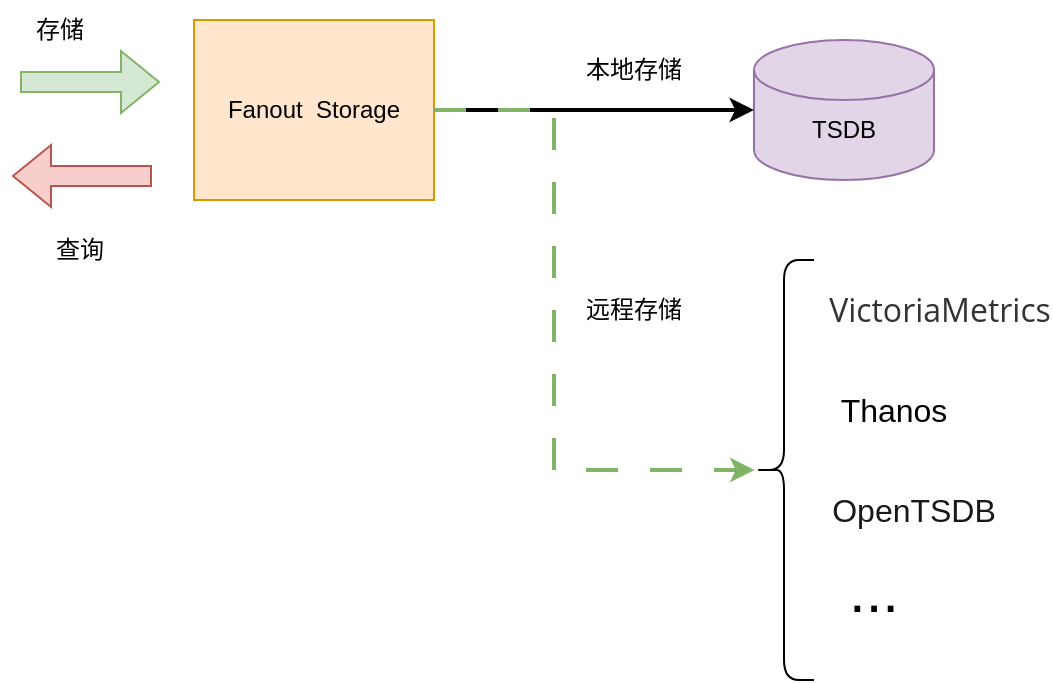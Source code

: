 <mxfile version="24.6.1" type="device">
  <diagram name="第 1 页" id="cBqW77Dssw-4biz7h0XZ">
    <mxGraphModel dx="1434" dy="769" grid="1" gridSize="10" guides="1" tooltips="1" connect="1" arrows="1" fold="1" page="1" pageScale="1" pageWidth="827" pageHeight="1169" math="0" shadow="0">
      <root>
        <mxCell id="0" />
        <mxCell id="1" parent="0" />
        <mxCell id="DJfyJOLDrTWqLZhOgYX6-3" value="Fanout&amp;nbsp; Storage" style="rounded=0;whiteSpace=wrap;html=1;fillColor=#ffe6cc;strokeColor=#d79b00;" vertex="1" parent="1">
          <mxGeometry x="200" y="230" width="120" height="90" as="geometry" />
        </mxCell>
        <mxCell id="DJfyJOLDrTWqLZhOgYX6-5" value="" style="shape=cylinder3;whiteSpace=wrap;html=1;boundedLbl=1;backgroundOutline=1;size=15;fillColor=#e1d5e7;strokeColor=#9673a6;" vertex="1" parent="1">
          <mxGeometry x="480" y="240" width="90" height="70" as="geometry" />
        </mxCell>
        <mxCell id="DJfyJOLDrTWqLZhOgYX6-6" style="edgeStyle=orthogonalEdgeStyle;rounded=0;orthogonalLoop=1;jettySize=auto;html=1;exitX=0.5;exitY=1;exitDx=0;exitDy=0;exitPerimeter=0;" edge="1" parent="1" source="DJfyJOLDrTWqLZhOgYX6-5" target="DJfyJOLDrTWqLZhOgYX6-5">
          <mxGeometry relative="1" as="geometry" />
        </mxCell>
        <mxCell id="DJfyJOLDrTWqLZhOgYX6-8" style="edgeStyle=orthogonalEdgeStyle;rounded=0;orthogonalLoop=1;jettySize=auto;html=1;exitX=1;exitY=0.5;exitDx=0;exitDy=0;entryX=0;entryY=0.5;entryDx=0;entryDy=0;entryPerimeter=0;strokeWidth=2;" edge="1" parent="1" source="DJfyJOLDrTWqLZhOgYX6-3" target="DJfyJOLDrTWqLZhOgYX6-5">
          <mxGeometry relative="1" as="geometry" />
        </mxCell>
        <mxCell id="DJfyJOLDrTWqLZhOgYX6-9" value="TSDB" style="text;html=1;align=center;verticalAlign=middle;whiteSpace=wrap;rounded=0;" vertex="1" parent="1">
          <mxGeometry x="495" y="270" width="60" height="30" as="geometry" />
        </mxCell>
        <mxCell id="DJfyJOLDrTWqLZhOgYX6-10" value="" style="shape=curlyBracket;whiteSpace=wrap;html=1;rounded=1;labelPosition=left;verticalLabelPosition=middle;align=right;verticalAlign=middle;" vertex="1" parent="1">
          <mxGeometry x="480" y="350" width="30" height="210" as="geometry" />
        </mxCell>
        <mxCell id="DJfyJOLDrTWqLZhOgYX6-18" style="edgeStyle=orthogonalEdgeStyle;rounded=0;orthogonalLoop=1;jettySize=auto;html=1;exitX=1;exitY=0.5;exitDx=0;exitDy=0;entryX=0.01;entryY=0.5;entryDx=0;entryDy=0;entryPerimeter=0;strokeWidth=2;dashed=1;dashPattern=8 8;fillColor=#d5e8d4;strokeColor=#82b366;" edge="1" parent="1" source="DJfyJOLDrTWqLZhOgYX6-3" target="DJfyJOLDrTWqLZhOgYX6-10">
          <mxGeometry relative="1" as="geometry">
            <Array as="points">
              <mxPoint x="380" y="275" />
              <mxPoint x="380" y="455" />
            </Array>
          </mxGeometry>
        </mxCell>
        <mxCell id="DJfyJOLDrTWqLZhOgYX6-20" value="&lt;span style=&quot;caret-color: rgb(0, 122, 255); color: rgb(51, 51, 51); font-family: &amp;quot;Open Sans&amp;quot;, &amp;quot;Clear Sans&amp;quot;, &amp;quot;Helvetica Neue&amp;quot;, Helvetica, Arial, &amp;quot;Segoe UI Emoji&amp;quot;, sans-serif; font-size: 16px; orphans: 4; text-align: left; white-space-collapse: preserve; background-color: rgb(255, 255, 255);&quot;&gt;VictoriaMetrics&lt;/span&gt;" style="text;html=1;align=center;verticalAlign=middle;whiteSpace=wrap;rounded=0;" vertex="1" parent="1">
          <mxGeometry x="543" y="360" width="60" height="30" as="geometry" />
        </mxCell>
        <mxCell id="DJfyJOLDrTWqLZhOgYX6-21" value="&lt;span class=&quot;md-plain&quot; style=&quot;box-sizing: border-box; --tw-border-spacing-x: 0; --tw-border-spacing-y: 0; --tw-translate-x: 0; --tw-translate-y: 0; --tw-rotate: 0; --tw-skew-x: 0; --tw-skew-y: 0; --tw-scale-x: 1; --tw-scale-y: 1; --tw-pan-x: ; --tw-pan-y: ; --tw-pinch-zoom: ; --tw-scroll-snap-strictness: proximity; --tw-ordinal: ; --tw-slashed-zero: ; --tw-numeric-figure: ; --tw-numeric-spacing: ; --tw-numeric-fraction: ; --tw-ring-inset: ; --tw-ring-offset-width: 0px; --tw-ring-offset-color: #fff; --tw-ring-color: rgb(59 130 246 / 0.5); --tw-ring-offset-shadow: 0 0 #0000; --tw-ring-shadow: 0 0 #0000; --tw-shadow: 0 0 #0000; --tw-shadow-colored: 0 0 #0000; --tw-blur: ; --tw-brightness: ; --tw-contrast: ; --tw-grayscale: ; --tw-hue-rotate: ; --tw-invert: ; --tw-saturate: ; --tw-sepia: ; --tw-drop-shadow: ; --tw-backdrop-blur: ; --tw-backdrop-brightness: ; --tw-backdrop-contrast: ; --tw-backdrop-grayscale: ; --tw-backdrop-hue-rotate: ; --tw-backdrop-invert: ; --tw-backdrop-opacity: ; --tw-backdrop-saturate: ; --tw-backdrop-sepia: ;&quot;&gt;&lt;font style=&quot;font-size: 16px;&quot;&gt;Thanos&lt;/font&gt;&lt;/span&gt;" style="text;html=1;align=center;verticalAlign=middle;whiteSpace=wrap;rounded=0;" vertex="1" parent="1">
          <mxGeometry x="520" y="410" width="60" height="30" as="geometry" />
        </mxCell>
        <mxCell id="DJfyJOLDrTWqLZhOgYX6-22" value="&lt;span style=&quot;color: rgb(25, 25, 25); font-family: &amp;quot;PingFang SC&amp;quot;, Arial, 微软雅黑, 宋体, simsun, sans-serif; font-size: 16px; text-align: left; background-color: rgb(255, 255, 255);&quot;&gt;OpenTSDB&lt;/span&gt;" style="text;html=1;align=center;verticalAlign=middle;whiteSpace=wrap;rounded=0;" vertex="1" parent="1">
          <mxGeometry x="530" y="460" width="60" height="30" as="geometry" />
        </mxCell>
        <mxCell id="DJfyJOLDrTWqLZhOgYX6-23" value="&lt;font style=&quot;font-size: 30px;&quot;&gt;...&lt;/font&gt;" style="text;html=1;align=center;verticalAlign=middle;whiteSpace=wrap;rounded=0;" vertex="1" parent="1">
          <mxGeometry x="510" y="500" width="60" height="30" as="geometry" />
        </mxCell>
        <mxCell id="DJfyJOLDrTWqLZhOgYX6-25" value="" style="shape=flexArrow;endArrow=classic;html=1;rounded=0;fillColor=#d5e8d4;strokeColor=#82b366;" edge="1" parent="1">
          <mxGeometry width="50" height="50" relative="1" as="geometry">
            <mxPoint x="113" y="261" as="sourcePoint" />
            <mxPoint x="183" y="261" as="targetPoint" />
          </mxGeometry>
        </mxCell>
        <mxCell id="DJfyJOLDrTWqLZhOgYX6-26" value="" style="shape=flexArrow;endArrow=classic;html=1;rounded=0;fillColor=#f8cecc;strokeColor=#b85450;" edge="1" parent="1">
          <mxGeometry width="50" height="50" relative="1" as="geometry">
            <mxPoint x="179" y="308" as="sourcePoint" />
            <mxPoint x="109" y="308" as="targetPoint" />
          </mxGeometry>
        </mxCell>
        <mxCell id="DJfyJOLDrTWqLZhOgYX6-27" value="存储" style="text;html=1;align=center;verticalAlign=middle;whiteSpace=wrap;rounded=0;" vertex="1" parent="1">
          <mxGeometry x="103" y="220" width="60" height="30" as="geometry" />
        </mxCell>
        <mxCell id="DJfyJOLDrTWqLZhOgYX6-28" value="查询" style="text;html=1;align=center;verticalAlign=middle;whiteSpace=wrap;rounded=0;" vertex="1" parent="1">
          <mxGeometry x="113" y="330" width="60" height="30" as="geometry" />
        </mxCell>
        <mxCell id="DJfyJOLDrTWqLZhOgYX6-29" value="本地存储" style="text;html=1;align=center;verticalAlign=middle;whiteSpace=wrap;rounded=0;" vertex="1" parent="1">
          <mxGeometry x="390" y="240" width="60" height="30" as="geometry" />
        </mxCell>
        <mxCell id="DJfyJOLDrTWqLZhOgYX6-30" value="远程存储" style="text;html=1;align=center;verticalAlign=middle;whiteSpace=wrap;rounded=0;" vertex="1" parent="1">
          <mxGeometry x="390" y="360" width="60" height="30" as="geometry" />
        </mxCell>
      </root>
    </mxGraphModel>
  </diagram>
</mxfile>
